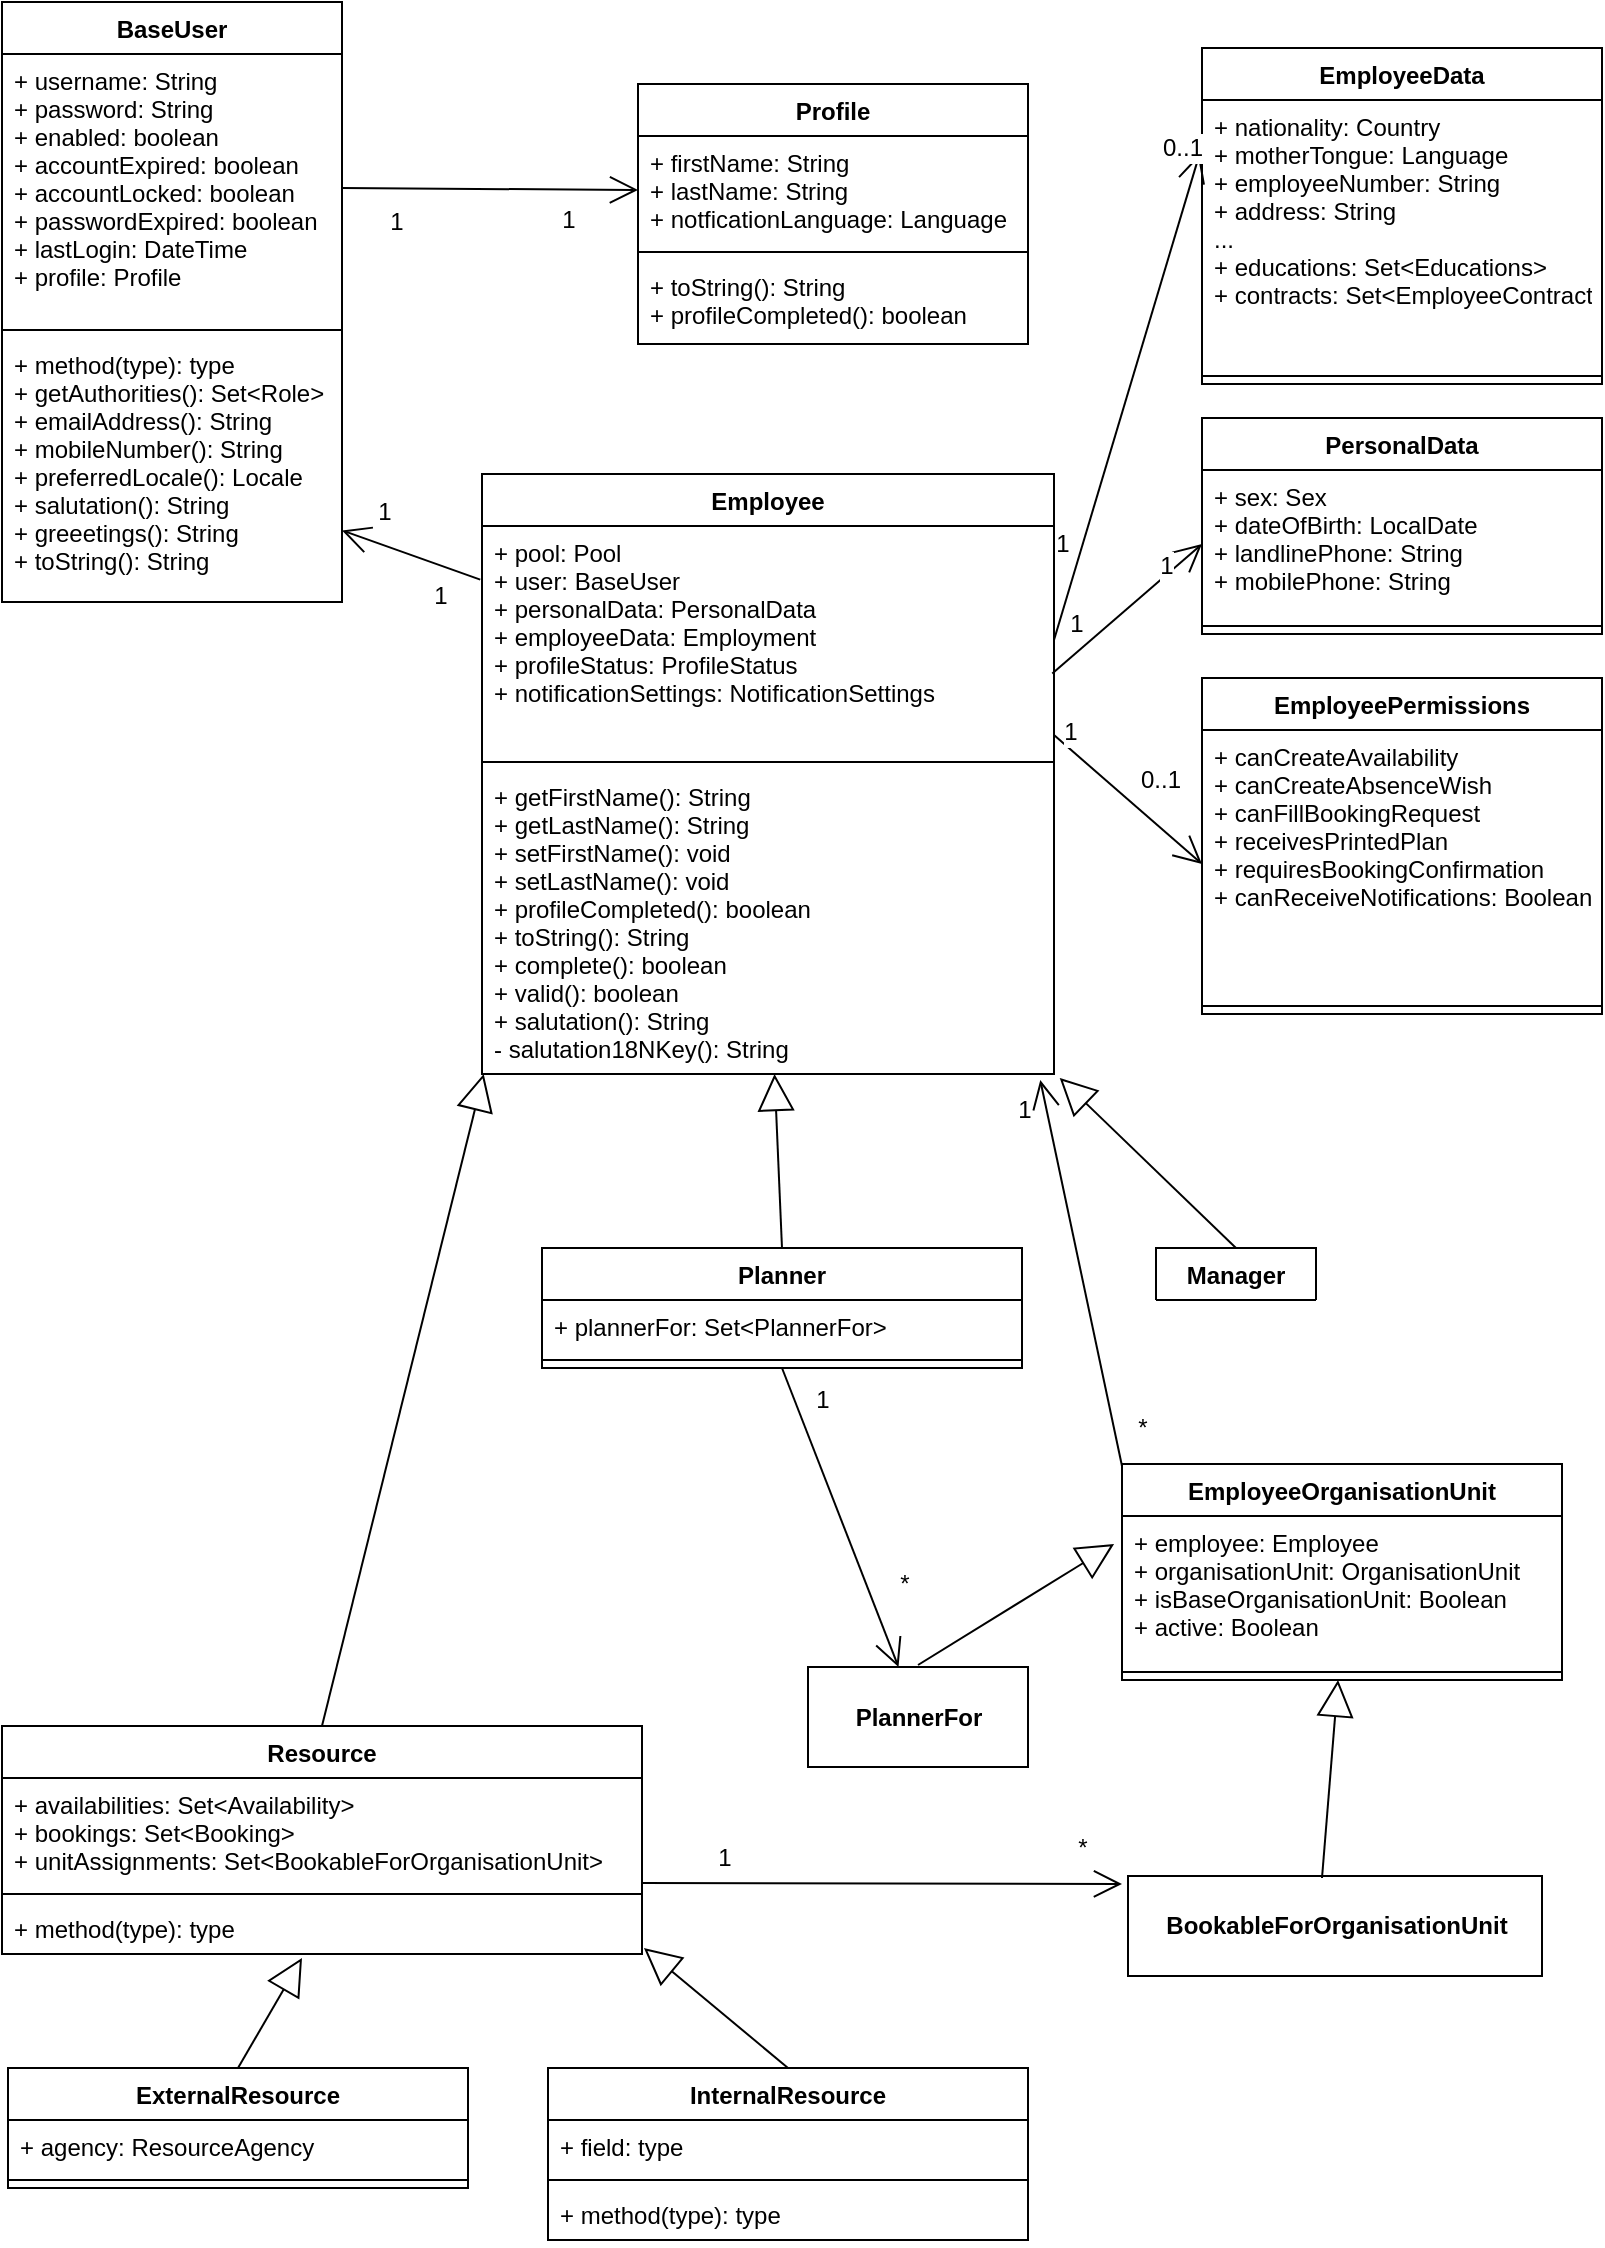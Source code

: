 <mxfile version="10.5.8" type="github"><diagram name="Page-1" id="9f46799a-70d6-7492-0946-bef42562c5a5"><mxGraphModel dx="1327" dy="1988" grid="1" gridSize="10" guides="1" tooltips="1" connect="1" arrows="1" fold="1" page="1" pageScale="1" pageWidth="827" pageHeight="1169" background="#ffffff" math="0" shadow="0"><root><mxCell id="0"/><mxCell id="1" parent="0"/><mxCell id="1WCbzTZq_NC38nqCpOc9-6" value="BaseUser" style="swimlane;fontStyle=1;align=center;verticalAlign=top;childLayout=stackLayout;horizontal=1;startSize=26;horizontalStack=0;resizeParent=1;resizeParentMax=0;resizeLast=0;collapsible=1;marginBottom=0;" parent="1" vertex="1"><mxGeometry x="10" y="-1153" width="170" height="300" as="geometry"/></mxCell><mxCell id="1WCbzTZq_NC38nqCpOc9-7" value="+ username: String&#10;+ password: String&#10;+ enabled: boolean&#10;+ accountExpired: boolean&#10;+ accountLocked: boolean&#10;+ passwordExpired: boolean&#10;+ lastLogin: DateTime&#10;+ profile: Profile&#10;" style="text;strokeColor=none;fillColor=none;align=left;verticalAlign=top;spacingLeft=4;spacingRight=4;overflow=hidden;rotatable=0;points=[[0,0.5],[1,0.5]];portConstraint=eastwest;" parent="1WCbzTZq_NC38nqCpOc9-6" vertex="1"><mxGeometry y="26" width="170" height="134" as="geometry"/></mxCell><mxCell id="1WCbzTZq_NC38nqCpOc9-8" value="" style="line;strokeWidth=1;fillColor=none;align=left;verticalAlign=middle;spacingTop=-1;spacingLeft=3;spacingRight=3;rotatable=0;labelPosition=right;points=[];portConstraint=eastwest;" parent="1WCbzTZq_NC38nqCpOc9-6" vertex="1"><mxGeometry y="160" width="170" height="8" as="geometry"/></mxCell><mxCell id="1WCbzTZq_NC38nqCpOc9-9" value="+ method(type): type&#10;+ getAuthorities(): Set&lt;Role&gt;&#10;+ emailAddress(): String&#10;+ mobileNumber(): String&#10;+ preferredLocale(): Locale&#10;+ salutation(): String&#10;+ greeetings(): String&#10;+ toString(): String&#10;&#10;" style="text;strokeColor=none;fillColor=none;align=left;verticalAlign=top;spacingLeft=4;spacingRight=4;overflow=hidden;rotatable=0;points=[[0,0.5],[1,0.5]];portConstraint=eastwest;" parent="1WCbzTZq_NC38nqCpOc9-6" vertex="1"><mxGeometry y="168" width="170" height="132" as="geometry"/></mxCell><mxCell id="1WCbzTZq_NC38nqCpOc9-16" value="" style="endArrow=open;endFill=1;endSize=12;html=1;exitX=1;exitY=0.5;exitDx=0;exitDy=0;entryX=0;entryY=0.5;entryDx=0;entryDy=0;" parent="1" source="1WCbzTZq_NC38nqCpOc9-7" target="1WCbzTZq_NC38nqCpOc9-45" edge="1"><mxGeometry width="160" relative="1" as="geometry"><mxPoint x="285.5" y="-1268" as="sourcePoint"/><mxPoint x="335.5" y="-1166" as="targetPoint"/></mxGeometry></mxCell><mxCell id="1WCbzTZq_NC38nqCpOc9-17" value="1&lt;br&gt;" style="text;html=1;resizable=0;points=[];align=center;verticalAlign=middle;labelBackgroundColor=#ffffff;" parent="1WCbzTZq_NC38nqCpOc9-16" vertex="1" connectable="0"><mxGeometry x="0.183" y="-3" relative="1" as="geometry"><mxPoint x="25" y="12" as="offset"/></mxGeometry></mxCell><mxCell id="1WCbzTZq_NC38nqCpOc9-18" value="1" style="text;html=1;resizable=0;points=[];align=center;verticalAlign=middle;labelBackgroundColor=#ffffff;" parent="1WCbzTZq_NC38nqCpOc9-16" vertex="1" connectable="0"><mxGeometry x="-0.635" y="-3" relative="1" as="geometry"><mxPoint y="13.5" as="offset"/></mxGeometry></mxCell><mxCell id="1WCbzTZq_NC38nqCpOc9-19" value="" style="endArrow=open;endFill=1;endSize=12;html=1;exitX=-0.003;exitY=0.235;exitDx=0;exitDy=0;exitPerimeter=0;" parent="1" source="1WCbzTZq_NC38nqCpOc9-41" target="1WCbzTZq_NC38nqCpOc9-9" edge="1"><mxGeometry width="160" relative="1" as="geometry"><mxPoint x="250" y="-820" as="sourcePoint"/><mxPoint x="186" y="-950" as="targetPoint"/></mxGeometry></mxCell><mxCell id="1WCbzTZq_NC38nqCpOc9-20" value="1&lt;br&gt;" style="text;html=1;resizable=0;points=[];align=center;verticalAlign=middle;labelBackgroundColor=#ffffff;" parent="1WCbzTZq_NC38nqCpOc9-19" vertex="1" connectable="0"><mxGeometry x="0.183" y="-3" relative="1" as="geometry"><mxPoint x="-8.5" y="-16.5" as="offset"/></mxGeometry></mxCell><mxCell id="1WCbzTZq_NC38nqCpOc9-21" value="1" style="text;html=1;resizable=0;points=[];align=center;verticalAlign=middle;labelBackgroundColor=#ffffff;" parent="1WCbzTZq_NC38nqCpOc9-19" vertex="1" connectable="0"><mxGeometry x="-0.635" y="-3" relative="1" as="geometry"><mxPoint x="-9" y="15.5" as="offset"/></mxGeometry></mxCell><mxCell id="1WCbzTZq_NC38nqCpOc9-40" value="Employee" style="swimlane;fontStyle=1;align=center;verticalAlign=top;childLayout=stackLayout;horizontal=1;startSize=26;horizontalStack=0;resizeParent=1;resizeParentMax=0;resizeLast=0;collapsible=1;marginBottom=0;" parent="1" vertex="1"><mxGeometry x="250" y="-917" width="286" height="300" as="geometry"/></mxCell><mxCell id="1WCbzTZq_NC38nqCpOc9-41" value="+ pool: Pool&#10;+ user: BaseUser&#10;+ personalData: PersonalData&#10;+ employeeData: Employment&#10;+ profileStatus: ProfileStatus&#10;+ notificationSettings: NotificationSettings&#10;&#10;" style="text;strokeColor=none;fillColor=none;align=left;verticalAlign=top;spacingLeft=4;spacingRight=4;overflow=hidden;rotatable=0;points=[[0,0.5],[1,0.5]];portConstraint=eastwest;" parent="1WCbzTZq_NC38nqCpOc9-40" vertex="1"><mxGeometry y="26" width="286" height="114" as="geometry"/></mxCell><mxCell id="1WCbzTZq_NC38nqCpOc9-42" value="" style="line;strokeWidth=1;fillColor=none;align=left;verticalAlign=middle;spacingTop=-1;spacingLeft=3;spacingRight=3;rotatable=0;labelPosition=right;points=[];portConstraint=eastwest;" parent="1WCbzTZq_NC38nqCpOc9-40" vertex="1"><mxGeometry y="140" width="286" height="8" as="geometry"/></mxCell><mxCell id="1WCbzTZq_NC38nqCpOc9-43" value="+ getFirstName(): String&#10;+ getLastName(): String&#10;+ setFirstName(): void&#10;+ setLastName(): void&#10;+ profileCompleted(): boolean&#10;+ toString(): String&#10;+ complete(): boolean&#10;+ valid(): boolean&#10;+ salutation(): String&#10;- salutation18NKey(): String&#10;&#10;" style="text;strokeColor=none;fillColor=none;align=left;verticalAlign=top;spacingLeft=4;spacingRight=4;overflow=hidden;rotatable=0;points=[[0,0.5],[1,0.5]];portConstraint=eastwest;" parent="1WCbzTZq_NC38nqCpOc9-40" vertex="1"><mxGeometry y="148" width="286" height="152" as="geometry"/></mxCell><mxCell id="1WCbzTZq_NC38nqCpOc9-44" value="Profile" style="swimlane;fontStyle=1;align=center;verticalAlign=top;childLayout=stackLayout;horizontal=1;startSize=26;horizontalStack=0;resizeParent=1;resizeParentMax=0;resizeLast=0;collapsible=1;marginBottom=0;" parent="1" vertex="1"><mxGeometry x="328" y="-1112" width="195" height="130" as="geometry"/></mxCell><mxCell id="1WCbzTZq_NC38nqCpOc9-45" value="+ firstName: String&#10;+ lastName: String&#10;+ notficationLanguage: Language&#10;" style="text;strokeColor=none;fillColor=none;align=left;verticalAlign=top;spacingLeft=4;spacingRight=4;overflow=hidden;rotatable=0;points=[[0,0.5],[1,0.5]];portConstraint=eastwest;" parent="1WCbzTZq_NC38nqCpOc9-44" vertex="1"><mxGeometry y="26" width="195" height="54" as="geometry"/></mxCell><mxCell id="1WCbzTZq_NC38nqCpOc9-46" value="" style="line;strokeWidth=1;fillColor=none;align=left;verticalAlign=middle;spacingTop=-1;spacingLeft=3;spacingRight=3;rotatable=0;labelPosition=right;points=[];portConstraint=eastwest;" parent="1WCbzTZq_NC38nqCpOc9-44" vertex="1"><mxGeometry y="80" width="195" height="8" as="geometry"/></mxCell><mxCell id="1WCbzTZq_NC38nqCpOc9-47" value="+ toString(): String&#10;+ profileCompleted(): boolean&#10;" style="text;strokeColor=none;fillColor=none;align=left;verticalAlign=top;spacingLeft=4;spacingRight=4;overflow=hidden;rotatable=0;points=[[0,0.5],[1,0.5]];portConstraint=eastwest;" parent="1WCbzTZq_NC38nqCpOc9-44" vertex="1"><mxGeometry y="88" width="195" height="42" as="geometry"/></mxCell><mxCell id="1WCbzTZq_NC38nqCpOc9-49" value="" style="endArrow=open;endFill=1;endSize=12;html=1;exitX=0.997;exitY=0.647;exitDx=0;exitDy=0;entryX=0;entryY=0.5;entryDx=0;entryDy=0;exitPerimeter=0;" parent="1" source="1WCbzTZq_NC38nqCpOc9-41" target="KvMr4hiaF-eDoLIY8RvT-2" edge="1"><mxGeometry width="160" relative="1" as="geometry"><mxPoint x="-14.5" y="-399" as="sourcePoint"/><mxPoint x="325.5" y="-479" as="targetPoint"/></mxGeometry></mxCell><mxCell id="1WCbzTZq_NC38nqCpOc9-50" value="1&lt;br&gt;" style="text;html=1;resizable=0;points=[];align=center;verticalAlign=middle;labelBackgroundColor=#ffffff;" parent="1WCbzTZq_NC38nqCpOc9-49" vertex="1" connectable="0"><mxGeometry x="0.183" y="-3" relative="1" as="geometry"><mxPoint x="10.5" y="-18" as="offset"/></mxGeometry></mxCell><mxCell id="1WCbzTZq_NC38nqCpOc9-51" value="1" style="text;html=1;resizable=0;points=[];align=center;verticalAlign=middle;labelBackgroundColor=#ffffff;" parent="1WCbzTZq_NC38nqCpOc9-49" vertex="1" connectable="0"><mxGeometry x="-0.635" y="-3" relative="1" as="geometry"><mxPoint x="-3.5" y="-16" as="offset"/></mxGeometry></mxCell><mxCell id="KvMr4hiaF-eDoLIY8RvT-1" value="PersonalData" style="swimlane;fontStyle=1;align=center;verticalAlign=top;childLayout=stackLayout;horizontal=1;startSize=26;horizontalStack=0;resizeParent=1;resizeParentMax=0;resizeLast=0;collapsible=1;marginBottom=0;" vertex="1" parent="1"><mxGeometry x="610" y="-945" width="200" height="108" as="geometry"/></mxCell><mxCell id="KvMr4hiaF-eDoLIY8RvT-2" value="+ sex: Sex&#10;+ dateOfBirth: LocalDate&#10;+ landlinePhone: String&#10;+ mobilePhone: String&#10;" style="text;strokeColor=none;fillColor=none;align=left;verticalAlign=top;spacingLeft=4;spacingRight=4;overflow=hidden;rotatable=0;points=[[0,0.5],[1,0.5]];portConstraint=eastwest;" vertex="1" parent="KvMr4hiaF-eDoLIY8RvT-1"><mxGeometry y="26" width="200" height="74" as="geometry"/></mxCell><mxCell id="KvMr4hiaF-eDoLIY8RvT-3" value="" style="line;strokeWidth=1;fillColor=none;align=left;verticalAlign=middle;spacingTop=-1;spacingLeft=3;spacingRight=3;rotatable=0;labelPosition=right;points=[];portConstraint=eastwest;" vertex="1" parent="KvMr4hiaF-eDoLIY8RvT-1"><mxGeometry y="100" width="200" height="8" as="geometry"/></mxCell><mxCell id="KvMr4hiaF-eDoLIY8RvT-9" value="EmployeeData" style="swimlane;fontStyle=1;align=center;verticalAlign=top;childLayout=stackLayout;horizontal=1;startSize=26;horizontalStack=0;resizeParent=1;resizeParentMax=0;resizeLast=0;collapsible=1;marginBottom=0;" vertex="1" parent="1"><mxGeometry x="610" y="-1130" width="200" height="168" as="geometry"/></mxCell><mxCell id="KvMr4hiaF-eDoLIY8RvT-10" value="+ nationality: Country&#10;+ motherTongue: Language&#10;+ employeeNumber: String&#10;+ address: String&#10;...&#10;+ educations: Set&lt;Educations&gt;&#10;+ contracts: Set&lt;EmployeeContract&gt;&#10;" style="text;strokeColor=none;fillColor=none;align=left;verticalAlign=top;spacingLeft=4;spacingRight=4;overflow=hidden;rotatable=0;points=[[0,0.5],[1,0.5]];portConstraint=eastwest;" vertex="1" parent="KvMr4hiaF-eDoLIY8RvT-9"><mxGeometry y="26" width="200" height="134" as="geometry"/></mxCell><mxCell id="KvMr4hiaF-eDoLIY8RvT-11" value="" style="line;strokeWidth=1;fillColor=none;align=left;verticalAlign=middle;spacingTop=-1;spacingLeft=3;spacingRight=3;rotatable=0;labelPosition=right;points=[];portConstraint=eastwest;" vertex="1" parent="KvMr4hiaF-eDoLIY8RvT-9"><mxGeometry y="160" width="200" height="8" as="geometry"/></mxCell><mxCell id="KvMr4hiaF-eDoLIY8RvT-16" value="" style="endArrow=open;endFill=1;endSize=12;html=1;exitX=1;exitY=0.5;exitDx=0;exitDy=0;entryX=-0.006;entryY=0.201;entryDx=0;entryDy=0;entryPerimeter=0;" edge="1" parent="1" source="1WCbzTZq_NC38nqCpOc9-41" target="KvMr4hiaF-eDoLIY8RvT-10"><mxGeometry width="160" relative="1" as="geometry"><mxPoint x="530" y="-869" as="sourcePoint"/><mxPoint x="613" y="-874" as="targetPoint"/></mxGeometry></mxCell><mxCell id="KvMr4hiaF-eDoLIY8RvT-17" value="0..1&lt;br&gt;" style="text;html=1;resizable=0;points=[];align=center;verticalAlign=middle;labelBackgroundColor=#ffffff;" vertex="1" connectable="0" parent="KvMr4hiaF-eDoLIY8RvT-16"><mxGeometry x="0.183" y="-3" relative="1" as="geometry"><mxPoint x="18" y="-103" as="offset"/></mxGeometry></mxCell><mxCell id="KvMr4hiaF-eDoLIY8RvT-18" value="1" style="text;html=1;resizable=0;points=[];align=center;verticalAlign=middle;labelBackgroundColor=#ffffff;" vertex="1" connectable="0" parent="KvMr4hiaF-eDoLIY8RvT-16"><mxGeometry x="-0.635" y="-3" relative="1" as="geometry"><mxPoint x="-12" y="-5" as="offset"/></mxGeometry></mxCell><mxCell id="KvMr4hiaF-eDoLIY8RvT-22" value="EmployeeOrganisationUnit" style="swimlane;fontStyle=1;align=center;verticalAlign=top;childLayout=stackLayout;horizontal=1;startSize=26;horizontalStack=0;resizeParent=1;resizeParentMax=0;resizeLast=0;collapsible=1;marginBottom=0;" vertex="1" parent="1"><mxGeometry x="570" y="-422" width="220" height="108" as="geometry"/></mxCell><mxCell id="KvMr4hiaF-eDoLIY8RvT-23" value="+ employee: Employee&#10;+ organisationUnit: OrganisationUnit&#10;+ isBaseOrganisationUnit: Boolean&#10;+ active: Boolean&#10;" style="text;strokeColor=none;fillColor=none;align=left;verticalAlign=top;spacingLeft=4;spacingRight=4;overflow=hidden;rotatable=0;points=[[0,0.5],[1,0.5]];portConstraint=eastwest;" vertex="1" parent="KvMr4hiaF-eDoLIY8RvT-22"><mxGeometry y="26" width="220" height="74" as="geometry"/></mxCell><mxCell id="KvMr4hiaF-eDoLIY8RvT-24" value="" style="line;strokeWidth=1;fillColor=none;align=left;verticalAlign=middle;spacingTop=-1;spacingLeft=3;spacingRight=3;rotatable=0;labelPosition=right;points=[];portConstraint=eastwest;" vertex="1" parent="KvMr4hiaF-eDoLIY8RvT-22"><mxGeometry y="100" width="220" height="8" as="geometry"/></mxCell><mxCell id="KvMr4hiaF-eDoLIY8RvT-27" value="Resource" style="swimlane;fontStyle=1;align=center;verticalAlign=top;childLayout=stackLayout;horizontal=1;startSize=26;horizontalStack=0;resizeParent=1;resizeParentMax=0;resizeLast=0;collapsible=1;marginBottom=0;" vertex="1" parent="1"><mxGeometry x="10" y="-291" width="320" height="114" as="geometry"/></mxCell><mxCell id="KvMr4hiaF-eDoLIY8RvT-28" value="+ availabilities: Set&lt;Availability&gt;&#10;+ bookings: Set&lt;Booking&gt;&#10;+ unitAssignments: Set&lt;BookableForOrganisationUnit&gt;&#10;" style="text;strokeColor=none;fillColor=none;align=left;verticalAlign=top;spacingLeft=4;spacingRight=4;overflow=hidden;rotatable=0;points=[[0,0.5],[1,0.5]];portConstraint=eastwest;" vertex="1" parent="KvMr4hiaF-eDoLIY8RvT-27"><mxGeometry y="26" width="320" height="54" as="geometry"/></mxCell><mxCell id="KvMr4hiaF-eDoLIY8RvT-29" value="" style="line;strokeWidth=1;fillColor=none;align=left;verticalAlign=middle;spacingTop=-1;spacingLeft=3;spacingRight=3;rotatable=0;labelPosition=right;points=[];portConstraint=eastwest;" vertex="1" parent="KvMr4hiaF-eDoLIY8RvT-27"><mxGeometry y="80" width="320" height="8" as="geometry"/></mxCell><mxCell id="KvMr4hiaF-eDoLIY8RvT-30" value="+ method(type): type" style="text;strokeColor=none;fillColor=none;align=left;verticalAlign=top;spacingLeft=4;spacingRight=4;overflow=hidden;rotatable=0;points=[[0,0.5],[1,0.5]];portConstraint=eastwest;" vertex="1" parent="KvMr4hiaF-eDoLIY8RvT-27"><mxGeometry y="88" width="320" height="26" as="geometry"/></mxCell><mxCell id="KvMr4hiaF-eDoLIY8RvT-31" value="Manager" style="swimlane;fontStyle=1;align=center;verticalAlign=top;childLayout=stackLayout;horizontal=1;startSize=26;horizontalStack=0;resizeParent=1;resizeParentMax=0;resizeLast=0;collapsible=1;marginBottom=0;" vertex="1" collapsed="1" parent="1"><mxGeometry x="587" y="-530" width="80" height="26" as="geometry"><mxRectangle x="587" y="-530" width="240" height="86" as="alternateBounds"/></mxGeometry></mxCell><mxCell id="KvMr4hiaF-eDoLIY8RvT-32" value="+ field: type" style="text;strokeColor=none;fillColor=none;align=left;verticalAlign=top;spacingLeft=4;spacingRight=4;overflow=hidden;rotatable=0;points=[[0,0.5],[1,0.5]];portConstraint=eastwest;" vertex="1" parent="KvMr4hiaF-eDoLIY8RvT-31"><mxGeometry y="26" width="80" height="26" as="geometry"/></mxCell><mxCell id="KvMr4hiaF-eDoLIY8RvT-33" value="" style="line;strokeWidth=1;fillColor=none;align=left;verticalAlign=middle;spacingTop=-1;spacingLeft=3;spacingRight=3;rotatable=0;labelPosition=right;points=[];portConstraint=eastwest;" vertex="1" parent="KvMr4hiaF-eDoLIY8RvT-31"><mxGeometry y="52" width="80" height="8" as="geometry"/></mxCell><mxCell id="KvMr4hiaF-eDoLIY8RvT-34" value="+ method(type): type" style="text;strokeColor=none;fillColor=none;align=left;verticalAlign=top;spacingLeft=4;spacingRight=4;overflow=hidden;rotatable=0;points=[[0,0.5],[1,0.5]];portConstraint=eastwest;" vertex="1" parent="KvMr4hiaF-eDoLIY8RvT-31"><mxGeometry y="60" width="80" height="26" as="geometry"/></mxCell><mxCell id="KvMr4hiaF-eDoLIY8RvT-35" value="Planner" style="swimlane;fontStyle=1;align=center;verticalAlign=top;childLayout=stackLayout;horizontal=1;startSize=26;horizontalStack=0;resizeParent=1;resizeParentMax=0;resizeLast=0;collapsible=1;marginBottom=0;" vertex="1" parent="1"><mxGeometry x="280" y="-530" width="240" height="60" as="geometry"/></mxCell><mxCell id="KvMr4hiaF-eDoLIY8RvT-36" value="+ plannerFor: Set&lt;PlannerFor&gt;&#10;&#10;" style="text;strokeColor=none;fillColor=none;align=left;verticalAlign=top;spacingLeft=4;spacingRight=4;overflow=hidden;rotatable=0;points=[[0,0.5],[1,0.5]];portConstraint=eastwest;" vertex="1" parent="KvMr4hiaF-eDoLIY8RvT-35"><mxGeometry y="26" width="240" height="26" as="geometry"/></mxCell><mxCell id="KvMr4hiaF-eDoLIY8RvT-37" value="" style="line;strokeWidth=1;fillColor=none;align=left;verticalAlign=middle;spacingTop=-1;spacingLeft=3;spacingRight=3;rotatable=0;labelPosition=right;points=[];portConstraint=eastwest;" vertex="1" parent="KvMr4hiaF-eDoLIY8RvT-35"><mxGeometry y="52" width="240" height="8" as="geometry"/></mxCell><mxCell id="KvMr4hiaF-eDoLIY8RvT-39" value="ExternalResource" style="swimlane;fontStyle=1;align=center;verticalAlign=top;childLayout=stackLayout;horizontal=1;startSize=26;horizontalStack=0;resizeParent=1;resizeParentMax=0;resizeLast=0;collapsible=1;marginBottom=0;" vertex="1" parent="1"><mxGeometry x="13" y="-120" width="230" height="60" as="geometry"/></mxCell><mxCell id="KvMr4hiaF-eDoLIY8RvT-40" value="+ agency: ResourceAgency" style="text;strokeColor=none;fillColor=none;align=left;verticalAlign=top;spacingLeft=4;spacingRight=4;overflow=hidden;rotatable=0;points=[[0,0.5],[1,0.5]];portConstraint=eastwest;" vertex="1" parent="KvMr4hiaF-eDoLIY8RvT-39"><mxGeometry y="26" width="230" height="26" as="geometry"/></mxCell><mxCell id="KvMr4hiaF-eDoLIY8RvT-41" value="" style="line;strokeWidth=1;fillColor=none;align=left;verticalAlign=middle;spacingTop=-1;spacingLeft=3;spacingRight=3;rotatable=0;labelPosition=right;points=[];portConstraint=eastwest;" vertex="1" parent="KvMr4hiaF-eDoLIY8RvT-39"><mxGeometry y="52" width="230" height="8" as="geometry"/></mxCell><mxCell id="KvMr4hiaF-eDoLIY8RvT-43" value="InternalResource" style="swimlane;fontStyle=1;align=center;verticalAlign=top;childLayout=stackLayout;horizontal=1;startSize=26;horizontalStack=0;resizeParent=1;resizeParentMax=0;resizeLast=0;collapsible=1;marginBottom=0;" vertex="1" parent="1"><mxGeometry x="283" y="-120" width="240" height="86" as="geometry"><mxRectangle x="283" y="-120" width="120" height="26" as="alternateBounds"/></mxGeometry></mxCell><mxCell id="KvMr4hiaF-eDoLIY8RvT-44" value="+ field: type" style="text;strokeColor=none;fillColor=none;align=left;verticalAlign=top;spacingLeft=4;spacingRight=4;overflow=hidden;rotatable=0;points=[[0,0.5],[1,0.5]];portConstraint=eastwest;" vertex="1" parent="KvMr4hiaF-eDoLIY8RvT-43"><mxGeometry y="26" width="240" height="26" as="geometry"/></mxCell><mxCell id="KvMr4hiaF-eDoLIY8RvT-45" value="" style="line;strokeWidth=1;fillColor=none;align=left;verticalAlign=middle;spacingTop=-1;spacingLeft=3;spacingRight=3;rotatable=0;labelPosition=right;points=[];portConstraint=eastwest;" vertex="1" parent="KvMr4hiaF-eDoLIY8RvT-43"><mxGeometry y="52" width="240" height="8" as="geometry"/></mxCell><mxCell id="KvMr4hiaF-eDoLIY8RvT-46" value="+ method(type): type" style="text;strokeColor=none;fillColor=none;align=left;verticalAlign=top;spacingLeft=4;spacingRight=4;overflow=hidden;rotatable=0;points=[[0,0.5],[1,0.5]];portConstraint=eastwest;" vertex="1" parent="KvMr4hiaF-eDoLIY8RvT-43"><mxGeometry y="60" width="240" height="26" as="geometry"/></mxCell><mxCell id="KvMr4hiaF-eDoLIY8RvT-51" value="" style="endArrow=open;endFill=1;endSize=12;html=1;exitX=1;exitY=0.917;exitDx=0;exitDy=0;entryX=0;entryY=0.5;entryDx=0;entryDy=0;exitPerimeter=0;" edge="1" target="KvMr4hiaF-eDoLIY8RvT-55" parent="1" source="1WCbzTZq_NC38nqCpOc9-41"><mxGeometry width="160" relative="1" as="geometry"><mxPoint x="542" y="-609" as="sourcePoint"/><mxPoint x="332.5" y="-329" as="targetPoint"/></mxGeometry></mxCell><mxCell id="KvMr4hiaF-eDoLIY8RvT-52" value="0..1&lt;br&gt;" style="text;html=1;resizable=0;points=[];align=center;verticalAlign=middle;labelBackgroundColor=#ffffff;" vertex="1" connectable="0" parent="KvMr4hiaF-eDoLIY8RvT-51"><mxGeometry x="0.183" y="-3" relative="1" as="geometry"><mxPoint x="10.5" y="-18" as="offset"/></mxGeometry></mxCell><mxCell id="KvMr4hiaF-eDoLIY8RvT-53" value="1" style="text;html=1;resizable=0;points=[];align=center;verticalAlign=middle;labelBackgroundColor=#ffffff;" vertex="1" connectable="0" parent="KvMr4hiaF-eDoLIY8RvT-51"><mxGeometry x="-0.635" y="-3" relative="1" as="geometry"><mxPoint x="-3.5" y="-16" as="offset"/></mxGeometry></mxCell><mxCell id="KvMr4hiaF-eDoLIY8RvT-54" value="EmployeePermissions" style="swimlane;fontStyle=1;align=center;verticalAlign=top;childLayout=stackLayout;horizontal=1;startSize=26;horizontalStack=0;resizeParent=1;resizeParentMax=0;resizeLast=0;collapsible=1;marginBottom=0;" vertex="1" parent="1"><mxGeometry x="610" y="-815" width="200" height="168" as="geometry"/></mxCell><mxCell id="KvMr4hiaF-eDoLIY8RvT-55" value="+ canCreateAvailability&#10;+ canCreateAbsenceWish&#10;+ canFillBookingRequest&#10;+ receivesPrintedPlan&#10;+ requiresBookingConfirmation&#10;+ canReceiveNotifications: Boolean" style="text;strokeColor=none;fillColor=none;align=left;verticalAlign=top;spacingLeft=4;spacingRight=4;overflow=hidden;rotatable=0;points=[[0,0.5],[1,0.5]];portConstraint=eastwest;" vertex="1" parent="KvMr4hiaF-eDoLIY8RvT-54"><mxGeometry y="26" width="200" height="134" as="geometry"/></mxCell><mxCell id="KvMr4hiaF-eDoLIY8RvT-56" value="" style="line;strokeWidth=1;fillColor=none;align=left;verticalAlign=middle;spacingTop=-1;spacingLeft=3;spacingRight=3;rotatable=0;labelPosition=right;points=[];portConstraint=eastwest;" vertex="1" parent="KvMr4hiaF-eDoLIY8RvT-54"><mxGeometry y="160" width="200" height="8" as="geometry"/></mxCell><mxCell id="KvMr4hiaF-eDoLIY8RvT-67" value="&lt;br&gt;&lt;br&gt;" style="endArrow=block;endSize=16;endFill=0;html=1;exitX=0.5;exitY=0;exitDx=0;exitDy=0;entryX=1.01;entryY=1.013;entryDx=0;entryDy=0;entryPerimeter=0;" edge="1" parent="1" source="KvMr4hiaF-eDoLIY8RvT-31" target="1WCbzTZq_NC38nqCpOc9-43"><mxGeometry width="160" relative="1" as="geometry"><mxPoint x="470" y="-477" as="sourcePoint"/><mxPoint x="404" y="-581" as="targetPoint"/></mxGeometry></mxCell><mxCell id="KvMr4hiaF-eDoLIY8RvT-68" value="&lt;br&gt;&lt;br&gt;" style="endArrow=block;endSize=16;endFill=0;html=1;exitX=0.5;exitY=0;exitDx=0;exitDy=0;" edge="1" parent="1" source="KvMr4hiaF-eDoLIY8RvT-35" target="1WCbzTZq_NC38nqCpOc9-43"><mxGeometry width="160" relative="1" as="geometry"><mxPoint x="350" y="-316" as="sourcePoint"/><mxPoint x="289" y="-582" as="targetPoint"/></mxGeometry></mxCell><mxCell id="KvMr4hiaF-eDoLIY8RvT-69" value="&lt;br&gt;&lt;br&gt;" style="endArrow=block;endSize=16;endFill=0;html=1;exitX=0.5;exitY=0;exitDx=0;exitDy=0;entryX=0.003;entryY=1;entryDx=0;entryDy=0;entryPerimeter=0;" edge="1" parent="1" source="KvMr4hiaF-eDoLIY8RvT-27" target="1WCbzTZq_NC38nqCpOc9-43"><mxGeometry width="160" relative="1" as="geometry"><mxPoint x="120" y="-316" as="sourcePoint"/><mxPoint x="185" y="-583" as="targetPoint"/></mxGeometry></mxCell><mxCell id="KvMr4hiaF-eDoLIY8RvT-70" value="&lt;br&gt;&lt;br&gt;" style="endArrow=block;endSize=16;endFill=0;html=1;exitX=0.5;exitY=0;exitDx=0;exitDy=0;entryX=1.003;entryY=0.885;entryDx=0;entryDy=0;entryPerimeter=0;" edge="1" parent="1" source="KvMr4hiaF-eDoLIY8RvT-43" target="KvMr4hiaF-eDoLIY8RvT-30"><mxGeometry width="160" relative="1" as="geometry"><mxPoint x="382" y="-247" as="sourcePoint"/><mxPoint x="241" y="-362" as="targetPoint"/></mxGeometry></mxCell><mxCell id="KvMr4hiaF-eDoLIY8RvT-71" value="&lt;br&gt;&lt;br&gt;" style="endArrow=block;endSize=16;endFill=0;html=1;exitX=0.5;exitY=0;exitDx=0;exitDy=0;" edge="1" parent="1" source="KvMr4hiaF-eDoLIY8RvT-39"><mxGeometry width="160" relative="1" as="geometry"><mxPoint x="124" y="-227" as="sourcePoint"/><mxPoint x="160" y="-175" as="targetPoint"/></mxGeometry></mxCell><mxCell id="KvMr4hiaF-eDoLIY8RvT-76" value="&lt;b&gt;BookableForOrganisationUnit&lt;/b&gt;" style="html=1;" vertex="1" parent="1"><mxGeometry x="573" y="-216" width="207" height="50" as="geometry"/></mxCell><mxCell id="KvMr4hiaF-eDoLIY8RvT-77" value="&lt;b&gt;PlannerFor&lt;/b&gt;" style="html=1;" vertex="1" parent="1"><mxGeometry x="413" y="-320.5" width="110" height="50" as="geometry"/></mxCell><mxCell id="KvMr4hiaF-eDoLIY8RvT-79" value="&lt;br&gt;&lt;br&gt;" style="endArrow=block;endSize=16;endFill=0;html=1;exitX=0.5;exitY=0;exitDx=0;exitDy=0;entryX=-0.018;entryY=0.189;entryDx=0;entryDy=0;entryPerimeter=0;" edge="1" parent="1" target="KvMr4hiaF-eDoLIY8RvT-23"><mxGeometry width="160" relative="1" as="geometry"><mxPoint x="468" y="-321.5" as="sourcePoint"/><mxPoint x="433" y="-373.5" as="targetPoint"/></mxGeometry></mxCell><mxCell id="KvMr4hiaF-eDoLIY8RvT-80" value="&lt;br&gt;&lt;br&gt;" style="endArrow=block;endSize=16;endFill=0;html=1;exitX=0.5;exitY=0;exitDx=0;exitDy=0;entryX=0.491;entryY=1;entryDx=0;entryDy=0;entryPerimeter=0;" edge="1" parent="1" target="KvMr4hiaF-eDoLIY8RvT-24"><mxGeometry width="160" relative="1" as="geometry"><mxPoint x="670" y="-215" as="sourcePoint"/><mxPoint x="690" y="-310" as="targetPoint"/></mxGeometry></mxCell><mxCell id="KvMr4hiaF-eDoLIY8RvT-81" value="" style="endArrow=open;endFill=1;endSize=12;html=1;exitX=1;exitY=0.917;exitDx=0;exitDy=0;exitPerimeter=0;" edge="1" parent="1"><mxGeometry width="160" relative="1" as="geometry"><mxPoint x="330" y="-212.5" as="sourcePoint"/><mxPoint x="570" y="-212" as="targetPoint"/></mxGeometry></mxCell><mxCell id="KvMr4hiaF-eDoLIY8RvT-82" value="*&lt;br&gt;" style="text;html=1;resizable=0;points=[];align=center;verticalAlign=middle;labelBackgroundColor=#ffffff;" vertex="1" connectable="0" parent="KvMr4hiaF-eDoLIY8RvT-81"><mxGeometry x="0.183" y="-3" relative="1" as="geometry"><mxPoint x="78" y="-21" as="offset"/></mxGeometry></mxCell><mxCell id="KvMr4hiaF-eDoLIY8RvT-83" value="1" style="text;html=1;resizable=0;points=[];align=center;verticalAlign=middle;labelBackgroundColor=#ffffff;" vertex="1" connectable="0" parent="KvMr4hiaF-eDoLIY8RvT-81"><mxGeometry x="-0.635" y="-3" relative="1" as="geometry"><mxPoint x="-3.5" y="-16" as="offset"/></mxGeometry></mxCell><mxCell id="KvMr4hiaF-eDoLIY8RvT-84" value="" style="endArrow=open;endFill=1;endSize=12;html=1;exitX=0.5;exitY=1;exitDx=0;exitDy=0;" edge="1" parent="1" source="KvMr4hiaF-eDoLIY8RvT-35" target="KvMr4hiaF-eDoLIY8RvT-77"><mxGeometry width="160" relative="1" as="geometry"><mxPoint x="401" y="-440" as="sourcePoint"/><mxPoint x="580" y="-202" as="targetPoint"/></mxGeometry></mxCell><mxCell id="KvMr4hiaF-eDoLIY8RvT-85" value="*&lt;br&gt;" style="text;html=1;resizable=0;points=[];align=center;verticalAlign=middle;labelBackgroundColor=#ffffff;" vertex="1" connectable="0" parent="KvMr4hiaF-eDoLIY8RvT-84"><mxGeometry x="0.183" y="-3" relative="1" as="geometry"><mxPoint x="29" y="18" as="offset"/></mxGeometry></mxCell><mxCell id="KvMr4hiaF-eDoLIY8RvT-86" value="1" style="text;html=1;resizable=0;points=[];align=center;verticalAlign=middle;labelBackgroundColor=#ffffff;" vertex="1" connectable="0" parent="KvMr4hiaF-eDoLIY8RvT-84"><mxGeometry x="-0.635" y="-3" relative="1" as="geometry"><mxPoint x="11.5" y="-13" as="offset"/></mxGeometry></mxCell><mxCell id="KvMr4hiaF-eDoLIY8RvT-87" value="" style="endArrow=open;endFill=1;endSize=12;html=1;exitX=0;exitY=0.009;exitDx=0;exitDy=0;entryX=0.976;entryY=1.02;entryDx=0;entryDy=0;exitPerimeter=0;entryPerimeter=0;" edge="1" parent="1" source="KvMr4hiaF-eDoLIY8RvT-22" target="1WCbzTZq_NC38nqCpOc9-43"><mxGeometry width="160" relative="1" as="geometry"><mxPoint x="546" y="-731" as="sourcePoint"/><mxPoint x="620" y="-712" as="targetPoint"/></mxGeometry></mxCell><mxCell id="KvMr4hiaF-eDoLIY8RvT-88" value="1&lt;br&gt;" style="text;html=1;resizable=0;points=[];align=center;verticalAlign=middle;labelBackgroundColor=#ffffff;" vertex="1" connectable="0" parent="KvMr4hiaF-eDoLIY8RvT-87"><mxGeometry x="0.183" y="-3" relative="1" as="geometry"><mxPoint x="-28.5" y="-64" as="offset"/></mxGeometry></mxCell><mxCell id="KvMr4hiaF-eDoLIY8RvT-89" value="*" style="text;html=1;resizable=0;points=[];align=center;verticalAlign=middle;labelBackgroundColor=#ffffff;" vertex="1" connectable="0" parent="KvMr4hiaF-eDoLIY8RvT-87"><mxGeometry x="-0.635" y="-3" relative="1" as="geometry"><mxPoint x="14.5" y="17" as="offset"/></mxGeometry></mxCell></root></mxGraphModel></diagram></mxfile>